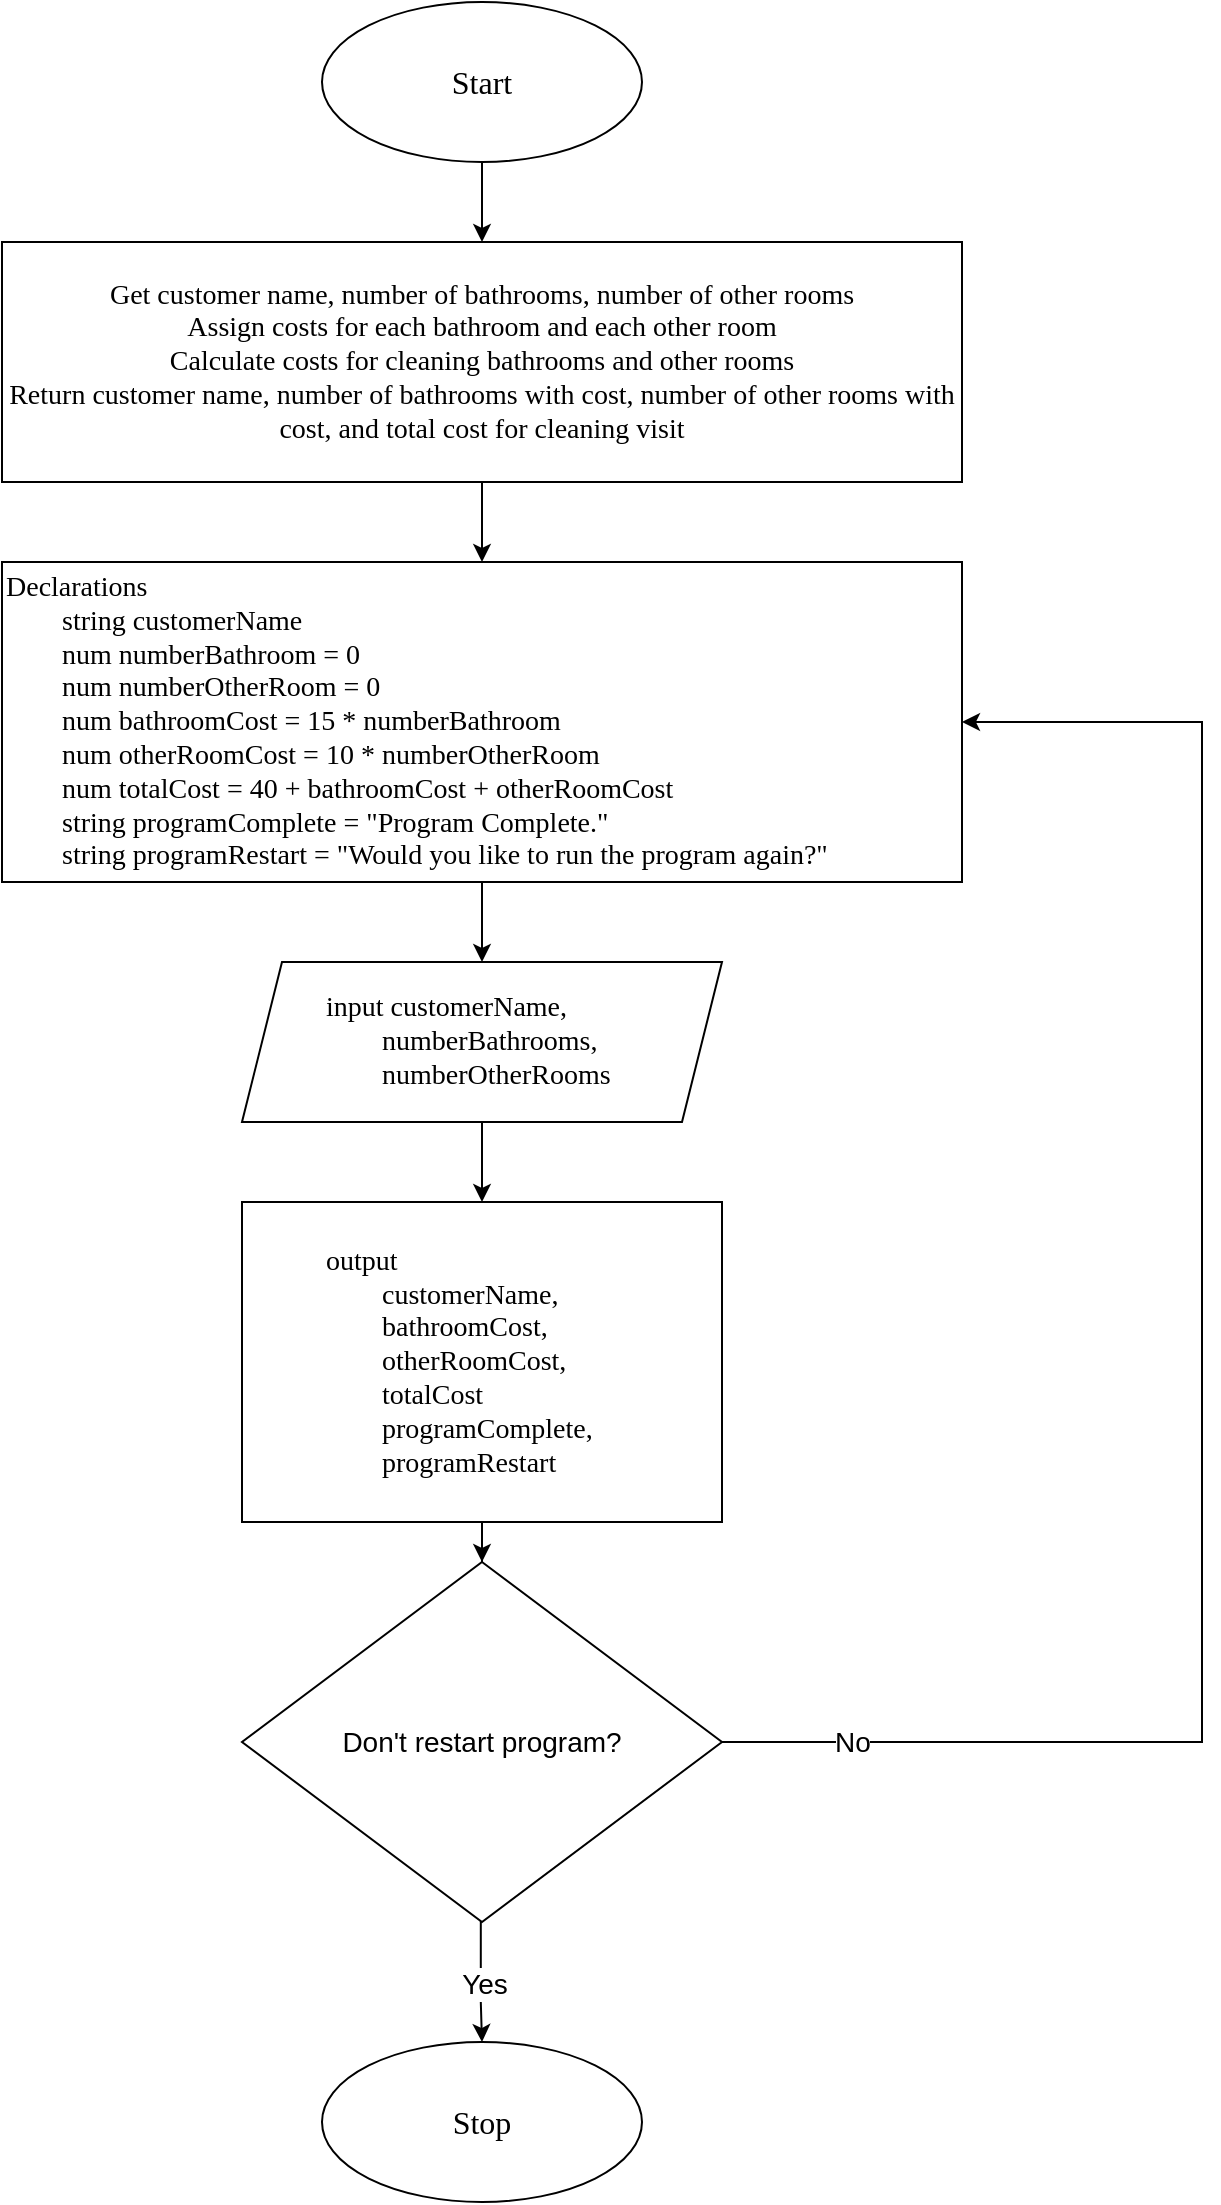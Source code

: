 <mxfile version="24.7.17">
  <diagram name="Page-1" id="I-RFczRvF9YDNIzKEl1O">
    <mxGraphModel dx="1434" dy="836" grid="1" gridSize="10" guides="1" tooltips="1" connect="1" arrows="1" fold="1" page="1" pageScale="1" pageWidth="850" pageHeight="1100" math="0" shadow="0">
      <root>
        <mxCell id="0" />
        <mxCell id="1" parent="0" />
        <mxCell id="ik8RGoKKq35oZd-V-prC-1" value="" style="edgeStyle=orthogonalEdgeStyle;rounded=0;orthogonalLoop=1;jettySize=auto;html=1;shadow=0;entryX=0.5;entryY=0;entryDx=0;entryDy=0;" edge="1" parent="1" source="ik8RGoKKq35oZd-V-prC-2" target="Fzv8mW8F8iBXK9Y_Jlp3-1">
          <mxGeometry relative="1" as="geometry">
            <mxPoint x="240" y="80" as="targetPoint" />
          </mxGeometry>
        </mxCell>
        <mxCell id="ik8RGoKKq35oZd-V-prC-2" value="&lt;p&gt;&lt;font style=&quot;font-size: 16px;&quot; face=&quot;Tahoma&quot;&gt;Start&lt;/font&gt;&lt;/p&gt;" style="ellipse;whiteSpace=wrap;html=1;shadow=0;" vertex="1" parent="1">
          <mxGeometry x="160" width="160" height="80" as="geometry" />
        </mxCell>
        <mxCell id="Fzv8mW8F8iBXK9Y_Jlp3-4" value="" style="edgeStyle=orthogonalEdgeStyle;rounded=0;orthogonalLoop=1;jettySize=auto;html=1;" edge="1" parent="1" target="Fzv8mW8F8iBXK9Y_Jlp3-1">
          <mxGeometry relative="1" as="geometry">
            <mxPoint x="240" y="240" as="sourcePoint" />
          </mxGeometry>
        </mxCell>
        <mxCell id="ik8RGoKKq35oZd-V-prC-5" value="" style="edgeStyle=orthogonalEdgeStyle;rounded=0;orthogonalLoop=1;jettySize=auto;html=1;shadow=0;" edge="1" parent="1" source="ik8RGoKKq35oZd-V-prC-6" target="ik8RGoKKq35oZd-V-prC-8">
          <mxGeometry relative="1" as="geometry" />
        </mxCell>
        <mxCell id="ik8RGoKKq35oZd-V-prC-6" value="&lt;blockquote style=&quot;margin: 0 0 0 40px; border: none; padding: 0px;&quot;&gt;&lt;span style=&quot;font-family: Tahoma;&quot;&gt;&lt;font style=&quot;font-size: 14px;&quot;&gt;input customerName,&lt;/font&gt;&lt;/span&gt;&lt;div&gt;&lt;span style=&quot;background-color: initial; font-family: Tahoma; font-size: 14px;&quot;&gt;&lt;span style=&quot;white-space: pre;&quot;&gt;&#x9;&lt;/span&gt;numberBathrooms,&lt;/span&gt;&lt;/div&gt;&lt;div&gt;&lt;span style=&quot;font-size: 14px; font-family: Tahoma; background-color: initial;&quot;&gt;&lt;span style=&quot;white-space: pre;&quot;&gt;&#x9;&lt;/span&gt;numberOtherRooms&lt;/span&gt;&lt;/div&gt;&lt;/blockquote&gt;" style="shape=parallelogram;perimeter=parallelogramPerimeter;whiteSpace=wrap;html=1;fixedSize=1;shadow=0;align=left;" vertex="1" parent="1">
          <mxGeometry x="120" y="480" width="240" height="80" as="geometry" />
        </mxCell>
        <mxCell id="ik8RGoKKq35oZd-V-prC-7" value="" style="edgeStyle=orthogonalEdgeStyle;rounded=0;orthogonalLoop=1;jettySize=auto;html=1;shadow=0;entryX=0.5;entryY=0;entryDx=0;entryDy=0;" edge="1" parent="1" source="ik8RGoKKq35oZd-V-prC-8" target="Fzv8mW8F8iBXK9Y_Jlp3-10">
          <mxGeometry relative="1" as="geometry">
            <mxPoint x="240" y="760" as="targetPoint" />
          </mxGeometry>
        </mxCell>
        <mxCell id="ik8RGoKKq35oZd-V-prC-8" value="&lt;blockquote style=&quot;margin: 0 0 0 40px; border: none; padding: 0px;&quot;&gt;&lt;font face=&quot;Tahoma&quot;&gt;&lt;span style=&quot;font-size: 14px;&quot;&gt;output&lt;/span&gt;&lt;/font&gt;&lt;div&gt;&lt;font face=&quot;Tahoma&quot;&gt;&lt;span style=&quot;font-size: 14px;&quot;&gt;&lt;span style=&quot;white-space: pre;&quot;&gt;&#x9;&lt;/span&gt;&lt;/span&gt;&lt;/font&gt;&lt;span style=&quot;font-family: Tahoma; font-size: 14px; background-color: initial;&quot;&gt;customerName,&lt;/span&gt;&lt;/div&gt;&lt;div&gt;&lt;span style=&quot;font-family: Tahoma; font-size: 14px; background-color: initial;&quot;&gt;&lt;span style=&quot;white-space: pre;&quot;&gt;&#x9;&lt;/span&gt;bathroomCost,&lt;/span&gt;&lt;/div&gt;&lt;div&gt;&lt;span style=&quot;font-family: Tahoma; font-size: 14px; background-color: initial;&quot;&gt;&lt;span style=&quot;white-space: pre;&quot;&gt;&#x9;&lt;/span&gt;otherRoomCost,&lt;/span&gt;&lt;/div&gt;&lt;div&gt;&lt;span style=&quot;font-family: Tahoma; font-size: 14px; background-color: initial;&quot;&gt;&lt;span style=&quot;white-space: pre;&quot;&gt;&#x9;&lt;/span&gt;totalCost&lt;br&gt;&lt;/span&gt;&lt;/div&gt;&lt;div&gt;&lt;span style=&quot;font-family: Tahoma; font-size: 14px; background-color: initial;&quot;&gt;&lt;span style=&quot;white-space: pre;&quot;&gt;&#x9;&lt;/span&gt;programComplete,&lt;/span&gt;&lt;/div&gt;&lt;div&gt;&lt;span style=&quot;font-family: Tahoma; font-size: 14px; background-color: initial;&quot;&gt;&lt;span style=&quot;white-space: pre;&quot;&gt;&#x9;&lt;/span&gt;programRestart&lt;/span&gt;&lt;/div&gt;&lt;/blockquote&gt;" style="rounded=0;whiteSpace=wrap;html=1;shadow=0;align=left;" vertex="1" parent="1">
          <mxGeometry x="120" y="600" width="240" height="160" as="geometry" />
        </mxCell>
        <mxCell id="ik8RGoKKq35oZd-V-prC-9" value="" style="edgeStyle=orthogonalEdgeStyle;rounded=0;orthogonalLoop=1;jettySize=auto;html=1;shadow=0;entryX=0.5;entryY=0;entryDx=0;entryDy=0;" edge="1" parent="1" target="ik8RGoKKq35oZd-V-prC-11">
          <mxGeometry relative="1" as="geometry">
            <mxPoint x="239.41" y="920" as="sourcePoint" />
            <mxPoint x="239.41" y="1010" as="targetPoint" />
            <Array as="points">
              <mxPoint x="239" y="1000" />
            </Array>
          </mxGeometry>
        </mxCell>
        <mxCell id="Fzv8mW8F8iBXK9Y_Jlp3-14" value="&lt;font style=&quot;font-size: 14px;&quot;&gt;Yes&lt;/font&gt;" style="edgeLabel;html=1;align=center;verticalAlign=middle;resizable=0;points=[];" vertex="1" connectable="0" parent="ik8RGoKKq35oZd-V-prC-9">
          <mxGeometry x="-0.06" y="1" relative="1" as="geometry">
            <mxPoint y="23" as="offset" />
          </mxGeometry>
        </mxCell>
        <mxCell id="ik8RGoKKq35oZd-V-prC-11" value="&lt;font face=&quot;Tahoma&quot;&gt;&lt;span style=&quot;font-size: 16px;&quot;&gt;Stop&lt;/span&gt;&lt;/font&gt;" style="ellipse;whiteSpace=wrap;html=1;shadow=0;" vertex="1" parent="1">
          <mxGeometry x="160" y="1020" width="160" height="80" as="geometry" />
        </mxCell>
        <mxCell id="Fzv8mW8F8iBXK9Y_Jlp3-6" value="" style="edgeStyle=orthogonalEdgeStyle;rounded=0;orthogonalLoop=1;jettySize=auto;html=1;" edge="1" parent="1" source="Fzv8mW8F8iBXK9Y_Jlp3-1" target="Fzv8mW8F8iBXK9Y_Jlp3-5">
          <mxGeometry relative="1" as="geometry" />
        </mxCell>
        <mxCell id="Fzv8mW8F8iBXK9Y_Jlp3-1" value="&lt;span style=&quot;background-color: initial; font-family: Tahoma; font-size: 14px;&quot;&gt;Get customer name, number of bathrooms, number of other rooms&lt;/span&gt;&lt;br&gt;&lt;div style=&quot;&quot;&gt;&lt;span style=&quot;background-color: initial; font-family: Tahoma; font-size: 14px;&quot;&gt;Assign costs for each bathroom and each other room&lt;/span&gt;&lt;/div&gt;&lt;div&gt;&lt;span style=&quot;background-color: initial; font-family: Tahoma; font-size: 14px;&quot;&gt;Calculate costs for cleaning bathrooms and other rooms&lt;/span&gt;&lt;br&gt;&lt;div style=&quot;&quot;&gt;&lt;span style=&quot;font-family: Tahoma;&quot;&gt;&lt;font style=&quot;font-size: 14px;&quot;&gt;Return customer name, number of bathrooms with cost, number of other rooms with cost, and total cost for cleaning visit&lt;/font&gt;&lt;/span&gt;&lt;/div&gt;&lt;/div&gt;" style="rounded=0;whiteSpace=wrap;html=1;shadow=0;align=center;" vertex="1" parent="1">
          <mxGeometry y="120" width="480" height="120" as="geometry" />
        </mxCell>
        <mxCell id="Fzv8mW8F8iBXK9Y_Jlp3-7" value="" style="edgeStyle=orthogonalEdgeStyle;rounded=0;orthogonalLoop=1;jettySize=auto;html=1;" edge="1" parent="1" source="Fzv8mW8F8iBXK9Y_Jlp3-5" target="ik8RGoKKq35oZd-V-prC-6">
          <mxGeometry relative="1" as="geometry" />
        </mxCell>
        <mxCell id="Fzv8mW8F8iBXK9Y_Jlp3-5" value="&lt;span style=&quot;background-color: initial; font-family: Tahoma; font-size: 14px;&quot;&gt;Declarations&lt;/span&gt;&lt;div&gt;&lt;span style=&quot;background-color: initial; font-family: Tahoma; font-size: 14px;&quot;&gt;&lt;span style=&quot;white-space: pre;&quot;&gt;&#x9;&lt;/span&gt;string customerName&lt;/span&gt;&lt;/div&gt;&lt;div&gt;&lt;span style=&quot;background-color: initial; font-family: Tahoma; font-size: 14px;&quot;&gt;&lt;span style=&quot;white-space: pre;&quot;&gt;&#x9;&lt;/span&gt;num numberBathroom = 0&lt;/span&gt;&lt;/div&gt;&lt;div&gt;&lt;span style=&quot;background-color: initial; font-family: Tahoma; font-size: 14px;&quot;&gt;&lt;span style=&quot;white-space: pre;&quot;&gt;&#x9;&lt;/span&gt;num numberOtherRoom = 0&lt;/span&gt;&lt;/div&gt;&lt;div&gt;&lt;font face=&quot;Tahoma&quot;&gt;&lt;span style=&quot;font-size: 14px;&quot;&gt;&lt;span style=&quot;white-space: pre;&quot;&gt;&#x9;&lt;/span&gt;num bathroomCost = 15 *&amp;nbsp;&lt;/span&gt;&lt;/font&gt;&lt;span style=&quot;font-family: Tahoma; font-size: 14px; background-color: initial;&quot;&gt;numberBathroom&lt;/span&gt;&lt;/div&gt;&lt;div&gt;&lt;font face=&quot;Tahoma&quot;&gt;&lt;span style=&quot;font-size: 14px;&quot;&gt;&lt;span style=&quot;white-space: pre;&quot;&gt;&#x9;&lt;/span&gt;num otherRoomCost = 10 *&amp;nbsp;&lt;/span&gt;&lt;/font&gt;&lt;span style=&quot;font-family: Tahoma; font-size: 14px; background-color: initial;&quot;&gt;numberOtherRoom&lt;/span&gt;&lt;/div&gt;&lt;div&gt;&lt;font face=&quot;Tahoma&quot;&gt;&lt;span style=&quot;font-size: 14px;&quot;&gt;&lt;span style=&quot;white-space: pre;&quot;&gt;&#x9;&lt;/span&gt;num totalCost = 40 + bathroomCost + otherRoomCost&lt;/span&gt;&lt;/font&gt;&lt;br&gt;&lt;/div&gt;&lt;div&gt;&lt;font face=&quot;Tahoma&quot;&gt;&lt;span style=&quot;font-size: 14px;&quot;&gt;&lt;span style=&quot;white-space: pre;&quot;&gt;&#x9;&lt;/span&gt;string programComplete = &quot;Program Complete.&quot;&lt;br&gt;&lt;/span&gt;&lt;/font&gt;&lt;/div&gt;&lt;div&gt;&lt;font face=&quot;Tahoma&quot;&gt;&lt;span style=&quot;font-size: 14px;&quot;&gt;&lt;span style=&quot;white-space: pre;&quot;&gt;&#x9;&lt;/span&gt;string programRestart = &quot;Would you like to run the program again?&quot;&lt;br&gt;&lt;/span&gt;&lt;/font&gt;&lt;/div&gt;" style="rounded=0;whiteSpace=wrap;html=1;shadow=0;align=left;" vertex="1" parent="1">
          <mxGeometry y="280" width="480" height="160" as="geometry" />
        </mxCell>
        <mxCell id="Fzv8mW8F8iBXK9Y_Jlp3-20" style="edgeStyle=orthogonalEdgeStyle;rounded=0;orthogonalLoop=1;jettySize=auto;html=1;entryX=1;entryY=0.5;entryDx=0;entryDy=0;" edge="1" parent="1" source="Fzv8mW8F8iBXK9Y_Jlp3-10" target="Fzv8mW8F8iBXK9Y_Jlp3-5">
          <mxGeometry relative="1" as="geometry">
            <Array as="points">
              <mxPoint x="600" y="870" />
              <mxPoint x="600" y="360" />
            </Array>
          </mxGeometry>
        </mxCell>
        <mxCell id="Fzv8mW8F8iBXK9Y_Jlp3-21" value="&lt;font style=&quot;font-size: 14px;&quot;&gt;No&lt;/font&gt;" style="edgeLabel;html=1;align=center;verticalAlign=middle;resizable=0;points=[];" vertex="1" connectable="0" parent="Fzv8mW8F8iBXK9Y_Jlp3-20">
          <mxGeometry x="-0.841" y="-1" relative="1" as="geometry">
            <mxPoint x="-4" y="-1" as="offset" />
          </mxGeometry>
        </mxCell>
        <mxCell id="Fzv8mW8F8iBXK9Y_Jlp3-10" value="&lt;font style=&quot;font-size: 14px;&quot;&gt;Don&#39;t restart program?&lt;/font&gt;" style="rhombus;whiteSpace=wrap;html=1;" vertex="1" parent="1">
          <mxGeometry x="120" y="780" width="240" height="180" as="geometry" />
        </mxCell>
      </root>
    </mxGraphModel>
  </diagram>
</mxfile>
